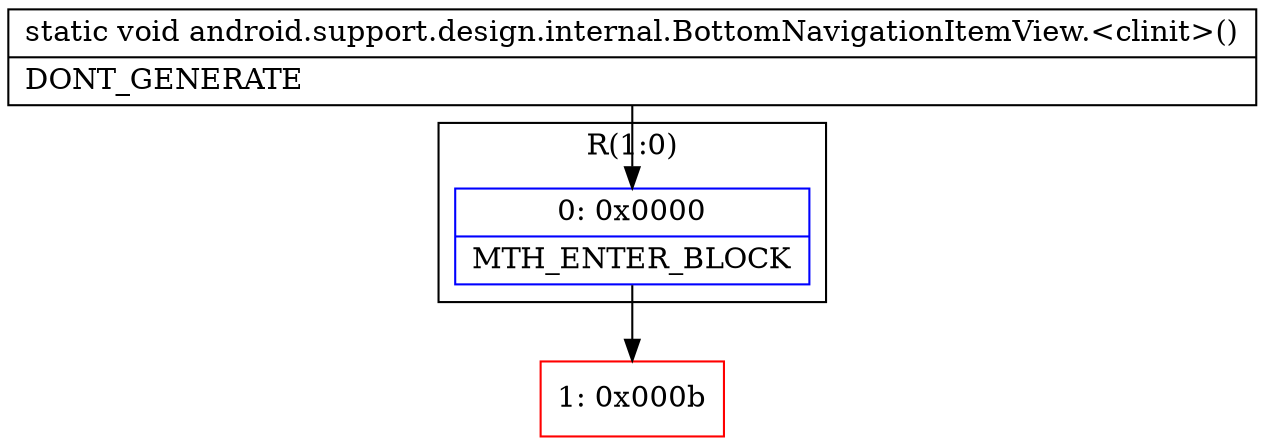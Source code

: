 digraph "CFG forandroid.support.design.internal.BottomNavigationItemView.\<clinit\>()V" {
subgraph cluster_Region_839593129 {
label = "R(1:0)";
node [shape=record,color=blue];
Node_0 [shape=record,label="{0\:\ 0x0000|MTH_ENTER_BLOCK\l}"];
}
Node_1 [shape=record,color=red,label="{1\:\ 0x000b}"];
MethodNode[shape=record,label="{static void android.support.design.internal.BottomNavigationItemView.\<clinit\>()  | DONT_GENERATE\l}"];
MethodNode -> Node_0;
Node_0 -> Node_1;
}

